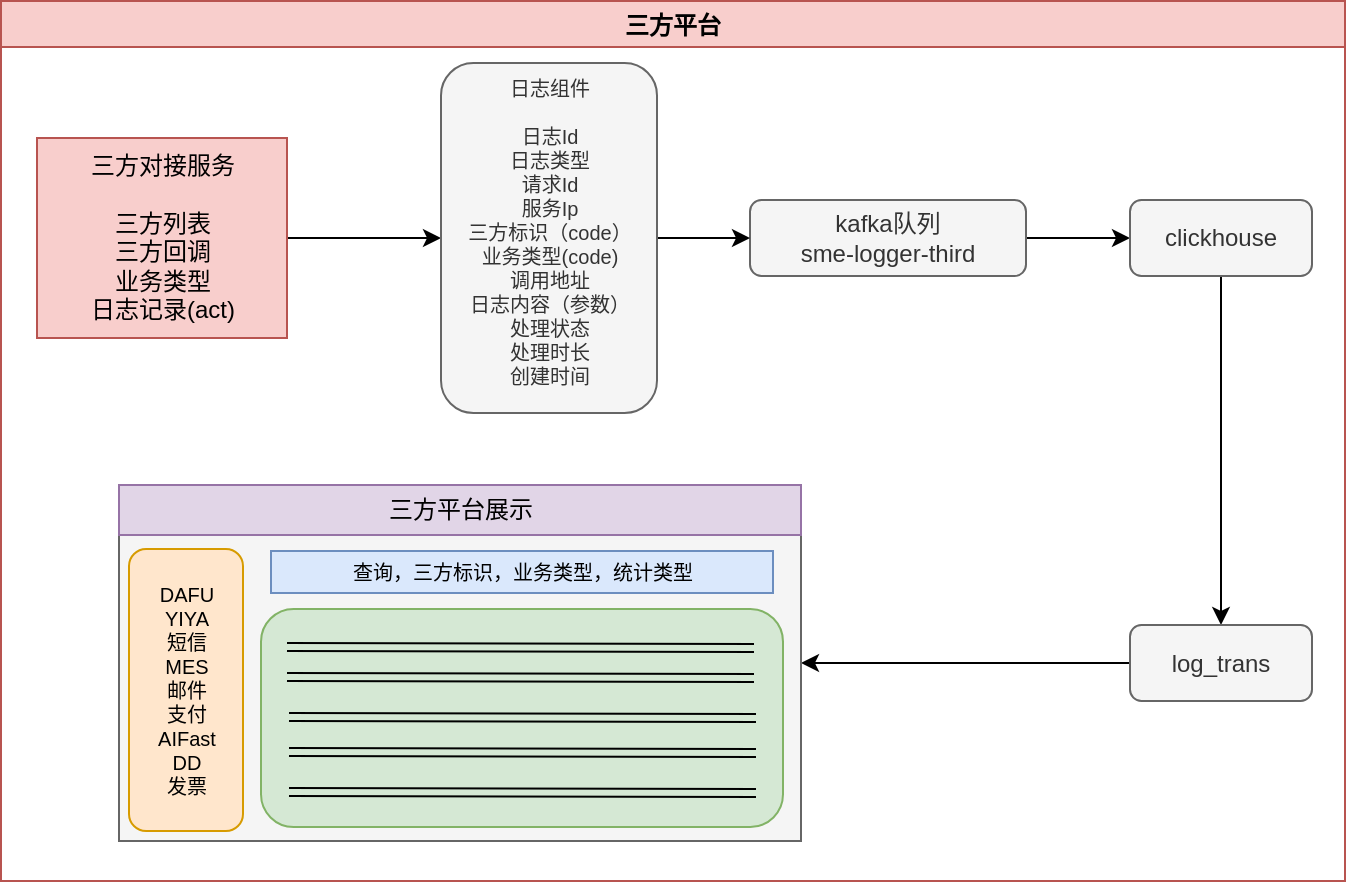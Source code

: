 <mxfile version="12.2.4" pages="1"><diagram id="WgZJNHwG_q8yWVTsjjaB" name="第 1 页"><mxGraphModel dx="1280" dy="592" grid="0" gridSize="10" guides="1" tooltips="1" connect="1" arrows="1" fold="1" page="1" pageScale="1" pageWidth="827" pageHeight="1169" background="none" math="0" shadow="0"><root><mxCell id="0"/><mxCell id="1" parent="0"/><mxCell id="106" value="三方平台" style="swimlane;startSize=23;fillColor=#f8cecc;strokeColor=#b85450;" parent="1" vertex="1"><mxGeometry x="38.5" y="29.5" width="672" height="440" as="geometry"><mxRectangle x="760" y="430" width="100" height="23" as="alternateBounds"/></mxGeometry></mxCell><mxCell id="117" style="edgeStyle=orthogonalEdgeStyle;rounded=0;orthogonalLoop=1;jettySize=auto;html=1;entryX=0;entryY=0.5;entryDx=0;entryDy=0;" parent="106" source="115" target="116" edge="1"><mxGeometry relative="1" as="geometry"/></mxCell><mxCell id="115" value="三方对接服务&lt;br&gt;&lt;br&gt;三方列表&lt;br&gt;三方回调&lt;br&gt;业务类型&lt;br&gt;日志记录(act)" style="rounded=0;whiteSpace=wrap;html=1;verticalAlign=top;fillColor=#f8cecc;strokeColor=#b85450;" parent="106" vertex="1"><mxGeometry x="18" y="68.5" width="125" height="100" as="geometry"/></mxCell><mxCell id="124" style="edgeStyle=orthogonalEdgeStyle;rounded=0;orthogonalLoop=1;jettySize=auto;html=1;entryX=0;entryY=0.5;entryDx=0;entryDy=0;fontSize=10;" parent="106" source="lItolnZIT9ZZ2sPUIqGw-153" target="lItolnZIT9ZZ2sPUIqGw-222" edge="1"><mxGeometry relative="1" as="geometry"/></mxCell><mxCell id="lItolnZIT9ZZ2sPUIqGw-153" value="kafka队列&lt;br&gt;sme-logger-third" style="rounded=1;whiteSpace=wrap;html=1;fillColor=#f5f5f5;strokeColor=#666666;fontColor=#333333;" parent="106" vertex="1"><mxGeometry x="374.5" y="99.5" width="138" height="38" as="geometry"/></mxCell><mxCell id="122" value="" style="edgeStyle=orthogonalEdgeStyle;rounded=0;orthogonalLoop=1;jettySize=auto;html=1;fontSize=10;" parent="106" source="lItolnZIT9ZZ2sPUIqGw-222" target="121" edge="1"><mxGeometry relative="1" as="geometry"/></mxCell><mxCell id="lItolnZIT9ZZ2sPUIqGw-222" value="clickhouse" style="rounded=1;whiteSpace=wrap;html=1;fillColor=#f5f5f5;strokeColor=#666666;fontColor=#333333;" parent="106" vertex="1"><mxGeometry x="564.5" y="99.5" width="91" height="38" as="geometry"/></mxCell><mxCell id="123" style="edgeStyle=orthogonalEdgeStyle;rounded=0;orthogonalLoop=1;jettySize=auto;html=1;entryX=1;entryY=0.5;entryDx=0;entryDy=0;fontSize=10;" parent="106" source="121" target="120" edge="1"><mxGeometry relative="1" as="geometry"/></mxCell><mxCell id="121" value="log_trans" style="rounded=1;whiteSpace=wrap;html=1;fillColor=#f5f5f5;strokeColor=#666666;fontColor=#333333;" parent="106" vertex="1"><mxGeometry x="564.5" y="312" width="91" height="38" as="geometry"/></mxCell><mxCell id="118" style="edgeStyle=orthogonalEdgeStyle;rounded=0;orthogonalLoop=1;jettySize=auto;html=1;entryX=0;entryY=0.5;entryDx=0;entryDy=0;" parent="106" source="116" target="lItolnZIT9ZZ2sPUIqGw-153" edge="1"><mxGeometry relative="1" as="geometry"/></mxCell><mxCell id="116" value="日志组件&lt;br style=&quot;font-size: 10px&quot;&gt;&lt;br style=&quot;font-size: 10px&quot;&gt;日志Id&lt;br&gt;日志类型&lt;br style=&quot;font-size: 10px&quot;&gt;请求Id&lt;br&gt;服务Ip&lt;br&gt;三方标识（code）&lt;br style=&quot;font-size: 10px&quot;&gt;业务类型(code)&lt;br&gt;调用地址&lt;br style=&quot;font-size: 10px&quot;&gt;日志内容（参数）&lt;br style=&quot;font-size: 10px&quot;&gt;处理状态&lt;br&gt;处理时长&lt;br&gt;创建时间" style="rounded=1;whiteSpace=wrap;html=1;fillColor=#f5f5f5;strokeColor=#666666;fontColor=#333333;align=center;verticalAlign=top;fontSize=10;" parent="106" vertex="1"><mxGeometry x="220" y="31" width="108" height="175" as="geometry"/></mxCell><mxCell id="120" value="" style="rounded=0;whiteSpace=wrap;html=1;verticalAlign=top;fillColor=#f5f5f5;strokeColor=#666666;fontColor=#333333;" parent="106" vertex="1"><mxGeometry x="59" y="242" width="341" height="178" as="geometry"/></mxCell><mxCell id="125" value="&lt;span style=&quot;font-size: 12px ; white-space: normal&quot;&gt;三方平台展示&lt;/span&gt;" style="rounded=0;whiteSpace=wrap;html=1;fontSize=10;align=center;fillColor=#e1d5e7;strokeColor=#9673a6;" parent="106" vertex="1"><mxGeometry x="59" y="242" width="341" height="25" as="geometry"/></mxCell><mxCell id="127" value="DAFU&lt;br&gt;YIYA&lt;br&gt;短信&lt;br&gt;MES&lt;br&gt;邮件&lt;br&gt;支付&lt;br&gt;AIFast&lt;br&gt;DD&lt;br&gt;发票" style="rounded=1;whiteSpace=wrap;html=1;fontSize=10;align=center;fillColor=#ffe6cc;strokeColor=#d79b00;" parent="106" vertex="1"><mxGeometry x="64" y="274" width="57" height="141" as="geometry"/></mxCell><mxCell id="129" value="" style="rounded=1;whiteSpace=wrap;html=1;fontSize=10;align=center;fillColor=#d5e8d4;strokeColor=#82b366;" parent="106" vertex="1"><mxGeometry x="130" y="304" width="261" height="109" as="geometry"/></mxCell><mxCell id="130" value="查询，三方标识，业务类型，统计类型" style="rounded=0;whiteSpace=wrap;html=1;fontSize=10;align=center;fillColor=#dae8fc;strokeColor=#6c8ebf;" parent="106" vertex="1"><mxGeometry x="135" y="275" width="251" height="21" as="geometry"/></mxCell><mxCell id="132" value="" style="shape=link;html=1;fontSize=10;" parent="106" edge="1"><mxGeometry width="50" height="50" relative="1" as="geometry"><mxPoint x="143" y="323" as="sourcePoint"/><mxPoint x="376.5" y="323.5" as="targetPoint"/></mxGeometry></mxCell><mxCell id="133" value="" style="shape=link;html=1;fontSize=10;" parent="106" edge="1"><mxGeometry width="50" height="50" relative="1" as="geometry"><mxPoint x="143" y="338" as="sourcePoint"/><mxPoint x="376.5" y="338.5" as="targetPoint"/></mxGeometry></mxCell><mxCell id="134" value="" style="shape=link;html=1;fontSize=10;" parent="106" edge="1"><mxGeometry width="50" height="50" relative="1" as="geometry"><mxPoint x="144" y="358" as="sourcePoint"/><mxPoint x="377.5" y="358.5" as="targetPoint"/></mxGeometry></mxCell><mxCell id="135" value="" style="shape=link;html=1;fontSize=10;" parent="106" edge="1"><mxGeometry width="50" height="50" relative="1" as="geometry"><mxPoint x="144" y="375.5" as="sourcePoint"/><mxPoint x="377.5" y="376" as="targetPoint"/></mxGeometry></mxCell><mxCell id="136" value="" style="shape=link;html=1;fontSize=10;" parent="106" edge="1"><mxGeometry width="50" height="50" relative="1" as="geometry"><mxPoint x="144" y="395.5" as="sourcePoint"/><mxPoint x="377.5" y="396" as="targetPoint"/></mxGeometry></mxCell></root></mxGraphModel></diagram></mxfile>